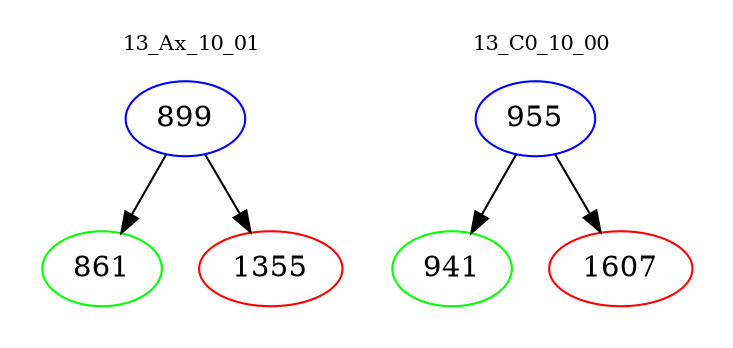 digraph{
subgraph cluster_0 {
color = white
label = "13_Ax_10_01";
fontsize=10;
T0_899 [label="899", color="blue"]
T0_899 -> T0_861 [color="black"]
T0_861 [label="861", color="green"]
T0_899 -> T0_1355 [color="black"]
T0_1355 [label="1355", color="red"]
}
subgraph cluster_1 {
color = white
label = "13_C0_10_00";
fontsize=10;
T1_955 [label="955", color="blue"]
T1_955 -> T1_941 [color="black"]
T1_941 [label="941", color="green"]
T1_955 -> T1_1607 [color="black"]
T1_1607 [label="1607", color="red"]
}
}
